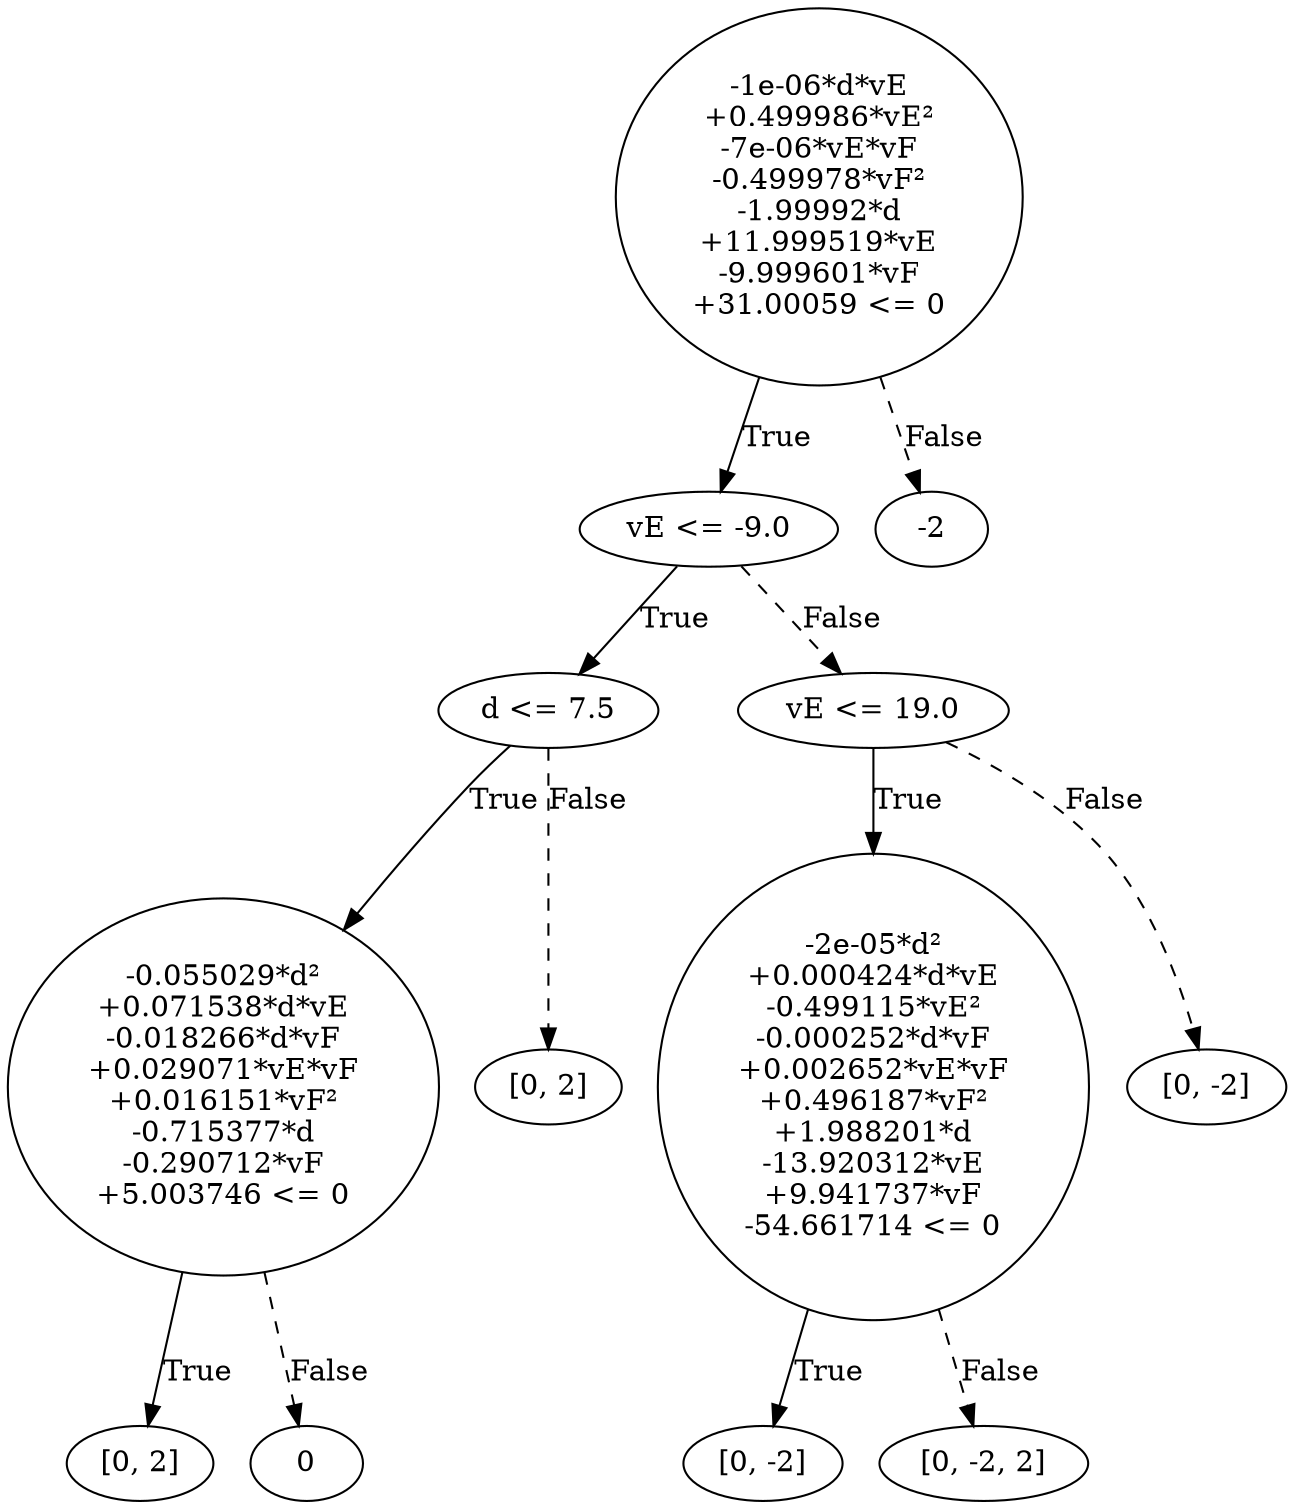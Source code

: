 digraph {
0 [label="-1e-06*d*vE\n+0.499986*vE²\n-7e-06*vE*vF\n-0.499978*vF²\n-1.99992*d\n+11.999519*vE\n-9.999601*vF\n+31.00059 <= 0"];
1 [label="vE <= -9.0"];
2 [label="d <= 7.5"];
3 [label="-0.055029*d²\n+0.071538*d*vE\n-0.018266*d*vF\n+0.029071*vE*vF\n+0.016151*vF²\n-0.715377*d\n-0.290712*vF\n+5.003746 <= 0"];
4 [label="[0, 2]"];
3 -> 4 [label="True"];
5 [label="0"];
3 -> 5 [style="dashed", label="False"];
2 -> 3 [label="True"];
6 [label="[0, 2]"];
2 -> 6 [style="dashed", label="False"];
1 -> 2 [label="True"];
7 [label="vE <= 19.0"];
8 [label="-2e-05*d²\n+0.000424*d*vE\n-0.499115*vE²\n-0.000252*d*vF\n+0.002652*vE*vF\n+0.496187*vF²\n+1.988201*d\n-13.920312*vE\n+9.941737*vF\n-54.661714 <= 0"];
9 [label="[0, -2]"];
8 -> 9 [label="True"];
10 [label="[0, -2, 2]"];
8 -> 10 [style="dashed", label="False"];
7 -> 8 [label="True"];
11 [label="[0, -2]"];
7 -> 11 [style="dashed", label="False"];
1 -> 7 [style="dashed", label="False"];
0 -> 1 [label="True"];
12 [label="-2"];
0 -> 12 [style="dashed", label="False"];

}